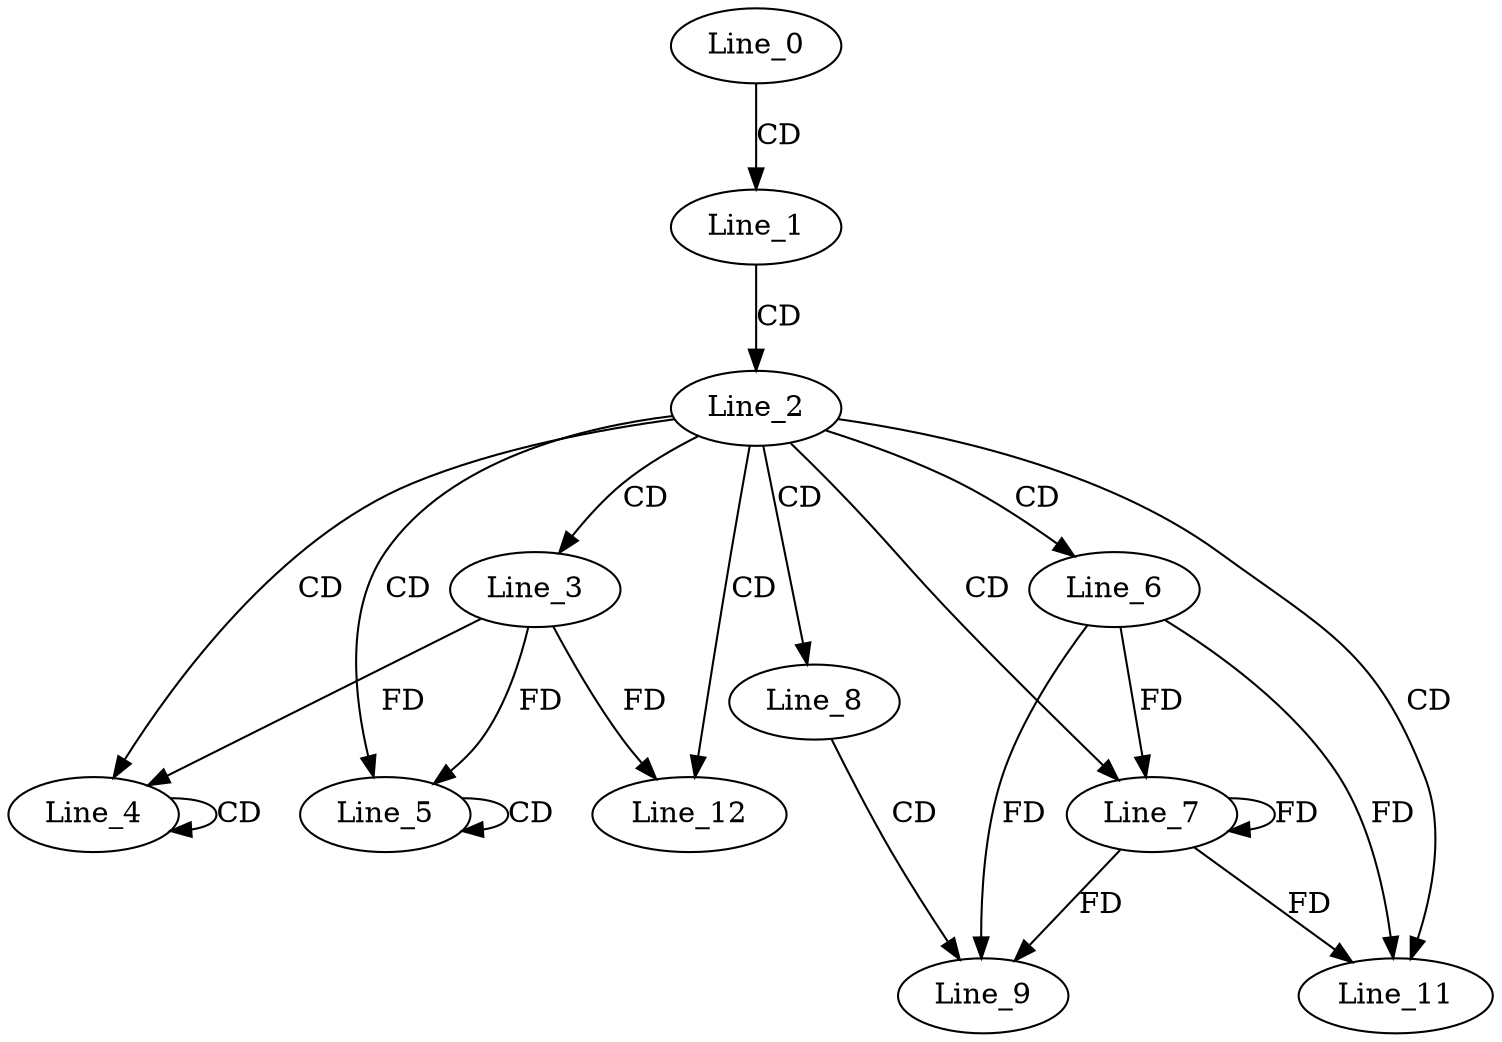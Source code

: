 digraph G {
  Line_0;
  Line_1;
  Line_2;
  Line_3;
  Line_4;
  Line_4;
  Line_5;
  Line_5;
  Line_6;
  Line_7;
  Line_8;
  Line_9;
  Line_11;
  Line_12;
  Line_0 -> Line_1 [ label="CD" ];
  Line_1 -> Line_2 [ label="CD" ];
  Line_2 -> Line_3 [ label="CD" ];
  Line_2 -> Line_4 [ label="CD" ];
  Line_4 -> Line_4 [ label="CD" ];
  Line_3 -> Line_4 [ label="FD" ];
  Line_2 -> Line_5 [ label="CD" ];
  Line_5 -> Line_5 [ label="CD" ];
  Line_3 -> Line_5 [ label="FD" ];
  Line_2 -> Line_6 [ label="CD" ];
  Line_2 -> Line_7 [ label="CD" ];
  Line_6 -> Line_7 [ label="FD" ];
  Line_7 -> Line_7 [ label="FD" ];
  Line_2 -> Line_8 [ label="CD" ];
  Line_8 -> Line_9 [ label="CD" ];
  Line_6 -> Line_9 [ label="FD" ];
  Line_7 -> Line_9 [ label="FD" ];
  Line_2 -> Line_11 [ label="CD" ];
  Line_6 -> Line_11 [ label="FD" ];
  Line_7 -> Line_11 [ label="FD" ];
  Line_2 -> Line_12 [ label="CD" ];
  Line_3 -> Line_12 [ label="FD" ];
}
